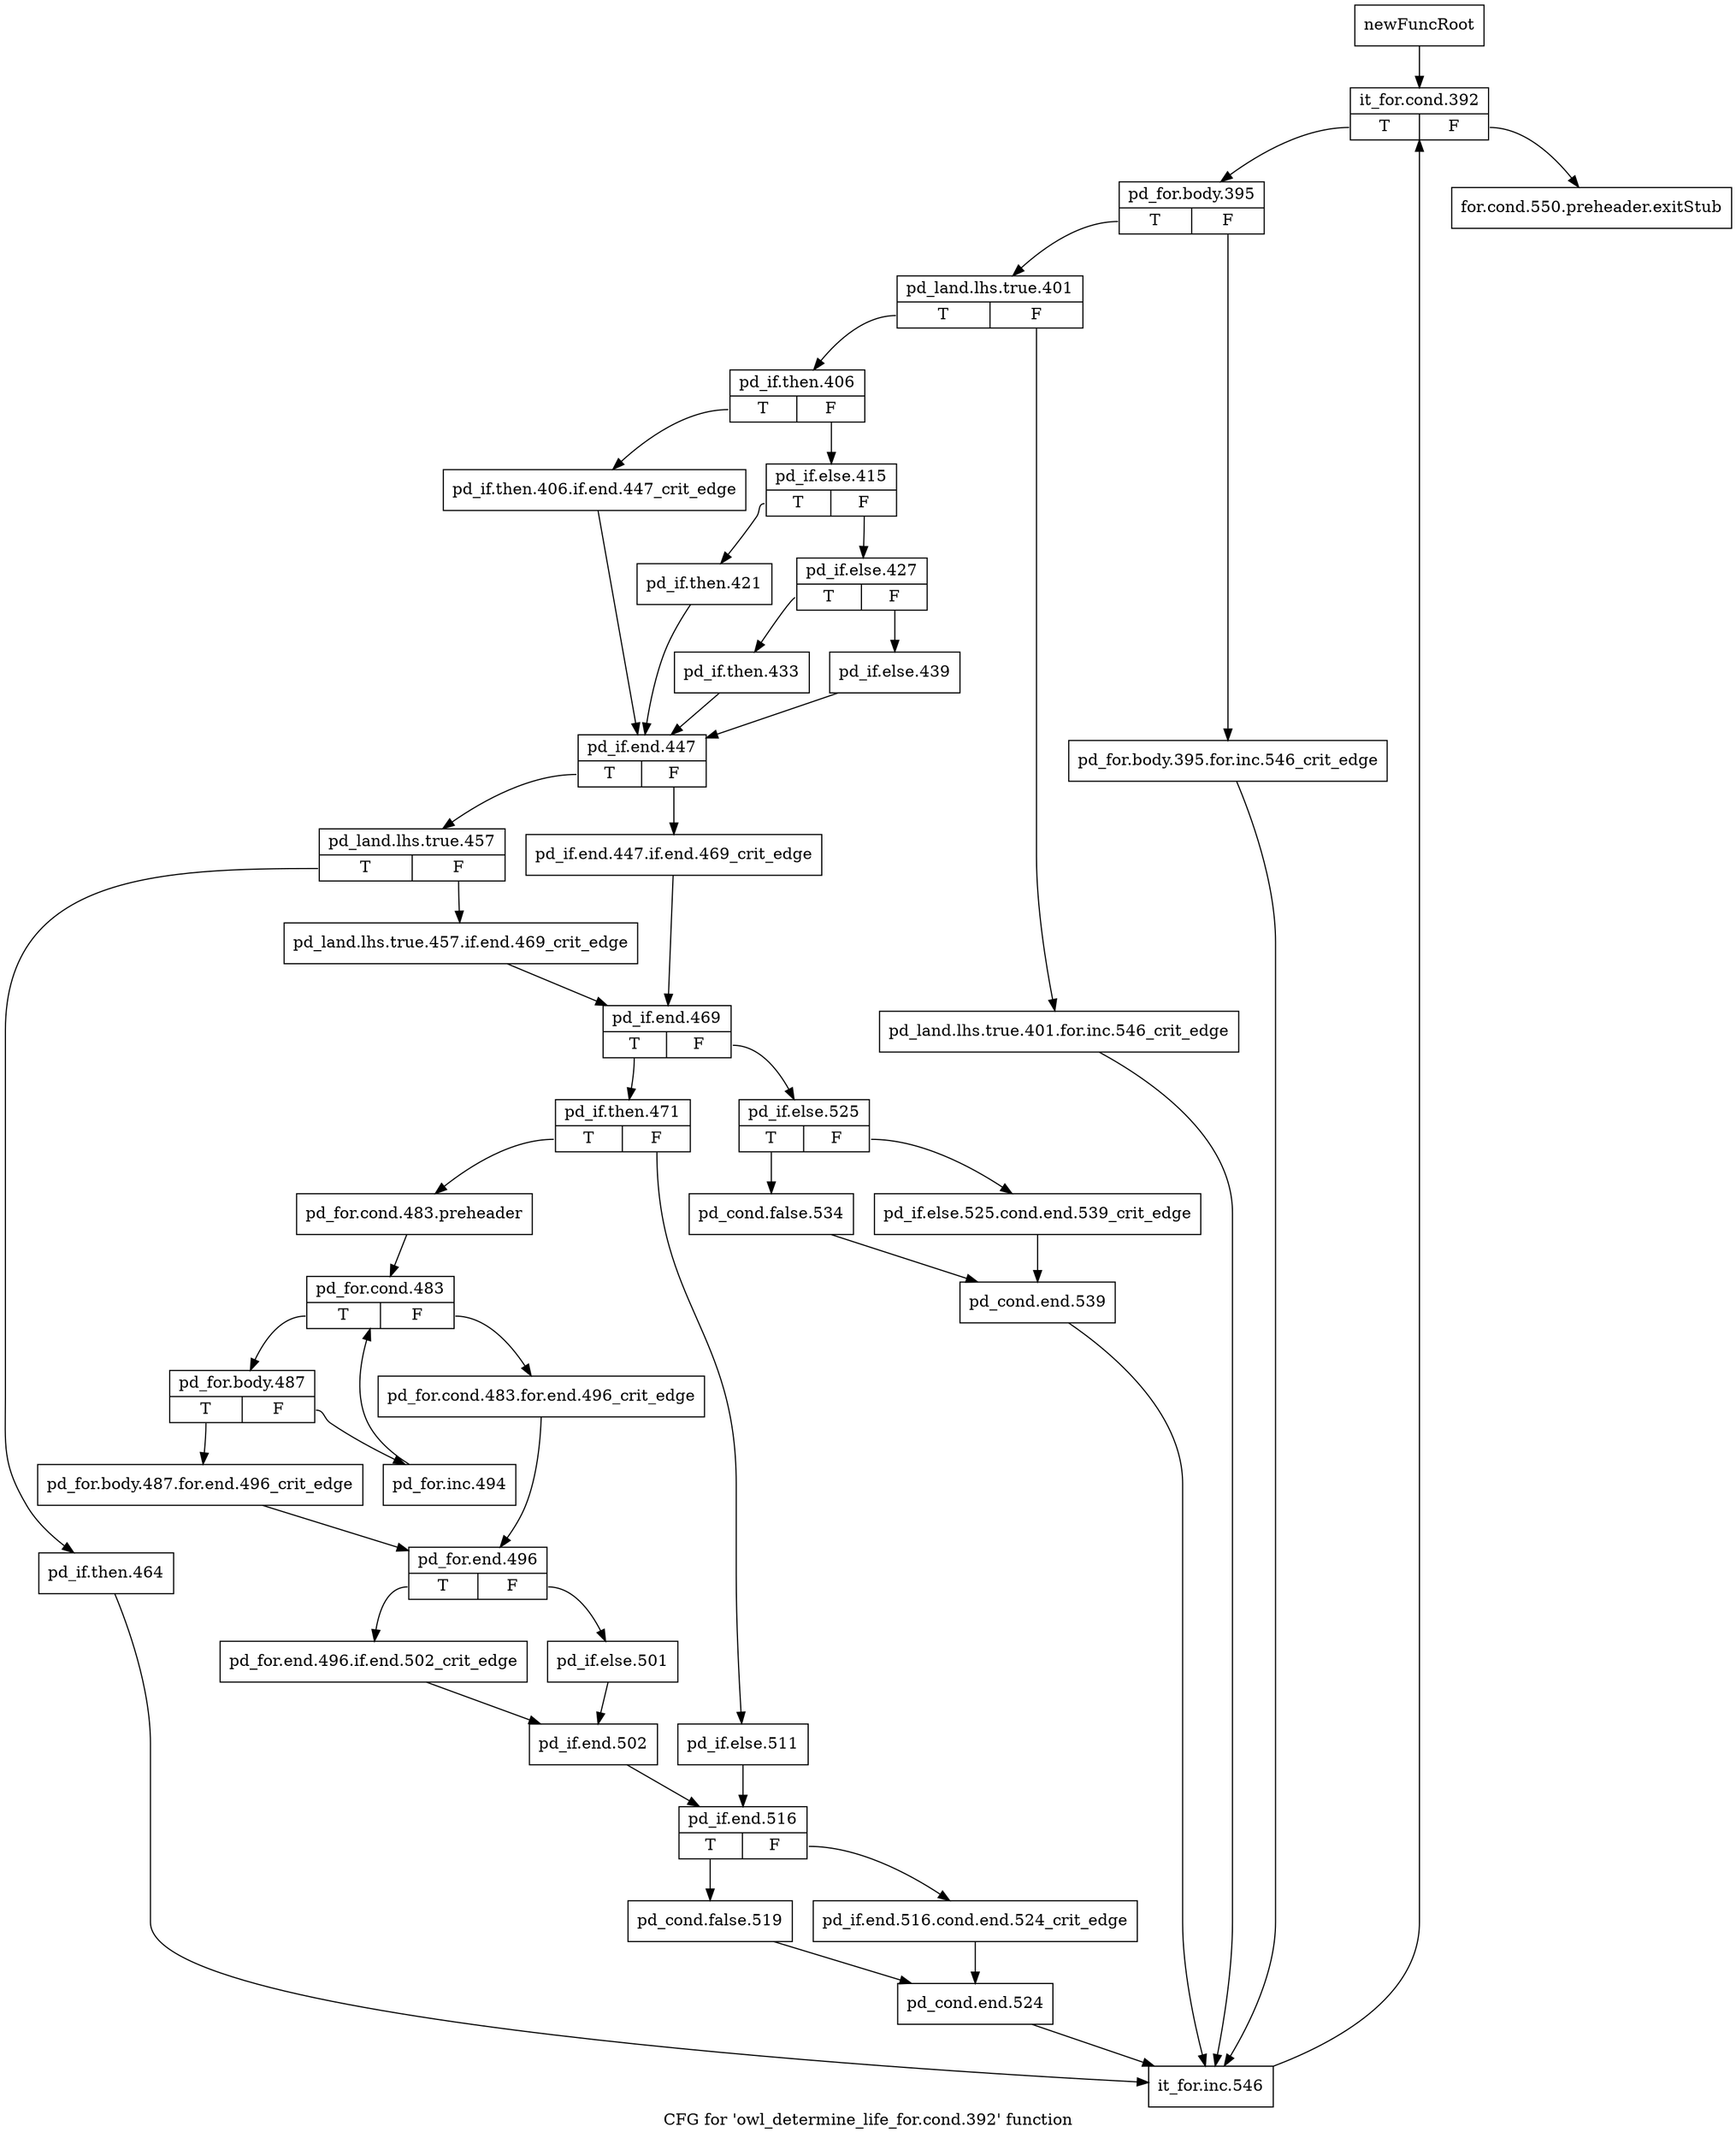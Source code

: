 digraph "CFG for 'owl_determine_life_for.cond.392' function" {
	label="CFG for 'owl_determine_life_for.cond.392' function";

	Node0x41e6eb0 [shape=record,label="{newFuncRoot}"];
	Node0x41e6eb0 -> Node0x41e6f50;
	Node0x41e6f00 [shape=record,label="{for.cond.550.preheader.exitStub}"];
	Node0x41e6f50 [shape=record,label="{it_for.cond.392|{<s0>T|<s1>F}}"];
	Node0x41e6f50:s0 -> Node0x41e6fa0;
	Node0x41e6f50:s1 -> Node0x41e6f00;
	Node0x41e6fa0 [shape=record,label="{pd_for.body.395|{<s0>T|<s1>F}}"];
	Node0x41e6fa0:s0 -> Node0x41e7040;
	Node0x41e6fa0:s1 -> Node0x41e6ff0;
	Node0x41e6ff0 [shape=record,label="{pd_for.body.395.for.inc.546_crit_edge}"];
	Node0x41e6ff0 -> Node0x41e7b30;
	Node0x41e7040 [shape=record,label="{pd_land.lhs.true.401|{<s0>T|<s1>F}}"];
	Node0x41e7040:s0 -> Node0x41e70e0;
	Node0x41e7040:s1 -> Node0x41e7090;
	Node0x41e7090 [shape=record,label="{pd_land.lhs.true.401.for.inc.546_crit_edge}"];
	Node0x41e7090 -> Node0x41e7b30;
	Node0x41e70e0 [shape=record,label="{pd_if.then.406|{<s0>T|<s1>F}}"];
	Node0x41e70e0:s0 -> Node0x41e72c0;
	Node0x41e70e0:s1 -> Node0x41e7130;
	Node0x41e7130 [shape=record,label="{pd_if.else.415|{<s0>T|<s1>F}}"];
	Node0x41e7130:s0 -> Node0x41e7270;
	Node0x41e7130:s1 -> Node0x41e7180;
	Node0x41e7180 [shape=record,label="{pd_if.else.427|{<s0>T|<s1>F}}"];
	Node0x41e7180:s0 -> Node0x41e7220;
	Node0x41e7180:s1 -> Node0x41e71d0;
	Node0x41e71d0 [shape=record,label="{pd_if.else.439}"];
	Node0x41e71d0 -> Node0x41e7310;
	Node0x41e7220 [shape=record,label="{pd_if.then.433}"];
	Node0x41e7220 -> Node0x41e7310;
	Node0x41e7270 [shape=record,label="{pd_if.then.421}"];
	Node0x41e7270 -> Node0x41e7310;
	Node0x41e72c0 [shape=record,label="{pd_if.then.406.if.end.447_crit_edge}"];
	Node0x41e72c0 -> Node0x41e7310;
	Node0x41e7310 [shape=record,label="{pd_if.end.447|{<s0>T|<s1>F}}"];
	Node0x41e7310:s0 -> Node0x41e73b0;
	Node0x41e7310:s1 -> Node0x41e7360;
	Node0x41e7360 [shape=record,label="{pd_if.end.447.if.end.469_crit_edge}"];
	Node0x41e7360 -> Node0x41e7450;
	Node0x41e73b0 [shape=record,label="{pd_land.lhs.true.457|{<s0>T|<s1>F}}"];
	Node0x41e73b0:s0 -> Node0x41e7ae0;
	Node0x41e73b0:s1 -> Node0x41e7400;
	Node0x41e7400 [shape=record,label="{pd_land.lhs.true.457.if.end.469_crit_edge}"];
	Node0x41e7400 -> Node0x41e7450;
	Node0x41e7450 [shape=record,label="{pd_if.end.469|{<s0>T|<s1>F}}"];
	Node0x41e7450:s0 -> Node0x41e75e0;
	Node0x41e7450:s1 -> Node0x41e74a0;
	Node0x41e74a0 [shape=record,label="{pd_if.else.525|{<s0>T|<s1>F}}"];
	Node0x41e74a0:s0 -> Node0x41e7540;
	Node0x41e74a0:s1 -> Node0x41e74f0;
	Node0x41e74f0 [shape=record,label="{pd_if.else.525.cond.end.539_crit_edge}"];
	Node0x41e74f0 -> Node0x41e7590;
	Node0x41e7540 [shape=record,label="{pd_cond.false.534}"];
	Node0x41e7540 -> Node0x41e7590;
	Node0x41e7590 [shape=record,label="{pd_cond.end.539}"];
	Node0x41e7590 -> Node0x41e7b30;
	Node0x41e75e0 [shape=record,label="{pd_if.then.471|{<s0>T|<s1>F}}"];
	Node0x41e75e0:s0 -> Node0x41e7680;
	Node0x41e75e0:s1 -> Node0x41e7630;
	Node0x41e7630 [shape=record,label="{pd_if.else.511}"];
	Node0x41e7630 -> Node0x41e79a0;
	Node0x41e7680 [shape=record,label="{pd_for.cond.483.preheader}"];
	Node0x41e7680 -> Node0x41e76d0;
	Node0x41e76d0 [shape=record,label="{pd_for.cond.483|{<s0>T|<s1>F}}"];
	Node0x41e76d0:s0 -> Node0x41e7770;
	Node0x41e76d0:s1 -> Node0x41e7720;
	Node0x41e7720 [shape=record,label="{pd_for.cond.483.for.end.496_crit_edge}"];
	Node0x41e7720 -> Node0x41e7860;
	Node0x41e7770 [shape=record,label="{pd_for.body.487|{<s0>T|<s1>F}}"];
	Node0x41e7770:s0 -> Node0x41e7810;
	Node0x41e7770:s1 -> Node0x41e77c0;
	Node0x41e77c0 [shape=record,label="{pd_for.inc.494}"];
	Node0x41e77c0 -> Node0x41e76d0;
	Node0x41e7810 [shape=record,label="{pd_for.body.487.for.end.496_crit_edge}"];
	Node0x41e7810 -> Node0x41e7860;
	Node0x41e7860 [shape=record,label="{pd_for.end.496|{<s0>T|<s1>F}}"];
	Node0x41e7860:s0 -> Node0x41e7900;
	Node0x41e7860:s1 -> Node0x41e78b0;
	Node0x41e78b0 [shape=record,label="{pd_if.else.501}"];
	Node0x41e78b0 -> Node0x41e7950;
	Node0x41e7900 [shape=record,label="{pd_for.end.496.if.end.502_crit_edge}"];
	Node0x41e7900 -> Node0x41e7950;
	Node0x41e7950 [shape=record,label="{pd_if.end.502}"];
	Node0x41e7950 -> Node0x41e79a0;
	Node0x41e79a0 [shape=record,label="{pd_if.end.516|{<s0>T|<s1>F}}"];
	Node0x41e79a0:s0 -> Node0x41e7a40;
	Node0x41e79a0:s1 -> Node0x41e79f0;
	Node0x41e79f0 [shape=record,label="{pd_if.end.516.cond.end.524_crit_edge}"];
	Node0x41e79f0 -> Node0x41e7a90;
	Node0x41e7a40 [shape=record,label="{pd_cond.false.519}"];
	Node0x41e7a40 -> Node0x41e7a90;
	Node0x41e7a90 [shape=record,label="{pd_cond.end.524}"];
	Node0x41e7a90 -> Node0x41e7b30;
	Node0x41e7ae0 [shape=record,label="{pd_if.then.464}"];
	Node0x41e7ae0 -> Node0x41e7b30;
	Node0x41e7b30 [shape=record,label="{it_for.inc.546}"];
	Node0x41e7b30 -> Node0x41e6f50;
}
